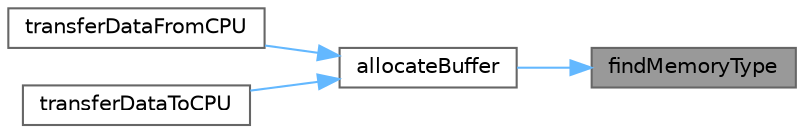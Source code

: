 digraph "findMemoryType"
{
 // LATEX_PDF_SIZE
  bgcolor="transparent";
  edge [fontname=Helvetica,fontsize=10,labelfontname=Helvetica,labelfontsize=10];
  node [fontname=Helvetica,fontsize=10,shape=box,height=0.2,width=0.4];
  rankdir="RL";
  Node1 [id="Node000001",label="findMemoryType",height=0.2,width=0.4,color="gray40", fillcolor="grey60", style="filled", fontcolor="black",tooltip=" "];
  Node1 -> Node2 [id="edge1_Node000001_Node000002",dir="back",color="steelblue1",style="solid",tooltip=" "];
  Node2 [id="Node000002",label="allocateBuffer",height=0.2,width=0.4,color="grey40", fillcolor="white", style="filled",URL="$_vk_f_f_t___utils_8cpp.html#aecb9bc8eed09c648409a47b64b625544",tooltip=" "];
  Node2 -> Node3 [id="edge2_Node000002_Node000003",dir="back",color="steelblue1",style="solid",tooltip=" "];
  Node3 [id="Node000003",label="transferDataFromCPU",height=0.2,width=0.4,color="grey40", fillcolor="white", style="filled",URL="$_vk_f_f_t___utils_8cpp.html#a6a780fec83530a4d0fcd2aebf98f9420",tooltip=" "];
  Node2 -> Node4 [id="edge3_Node000002_Node000004",dir="back",color="steelblue1",style="solid",tooltip=" "];
  Node4 [id="Node000004",label="transferDataToCPU",height=0.2,width=0.4,color="grey40", fillcolor="white", style="filled",URL="$_vk_f_f_t___utils_8cpp.html#a417b3c2ad53405a5111b54ed518b120a",tooltip=" "];
}
